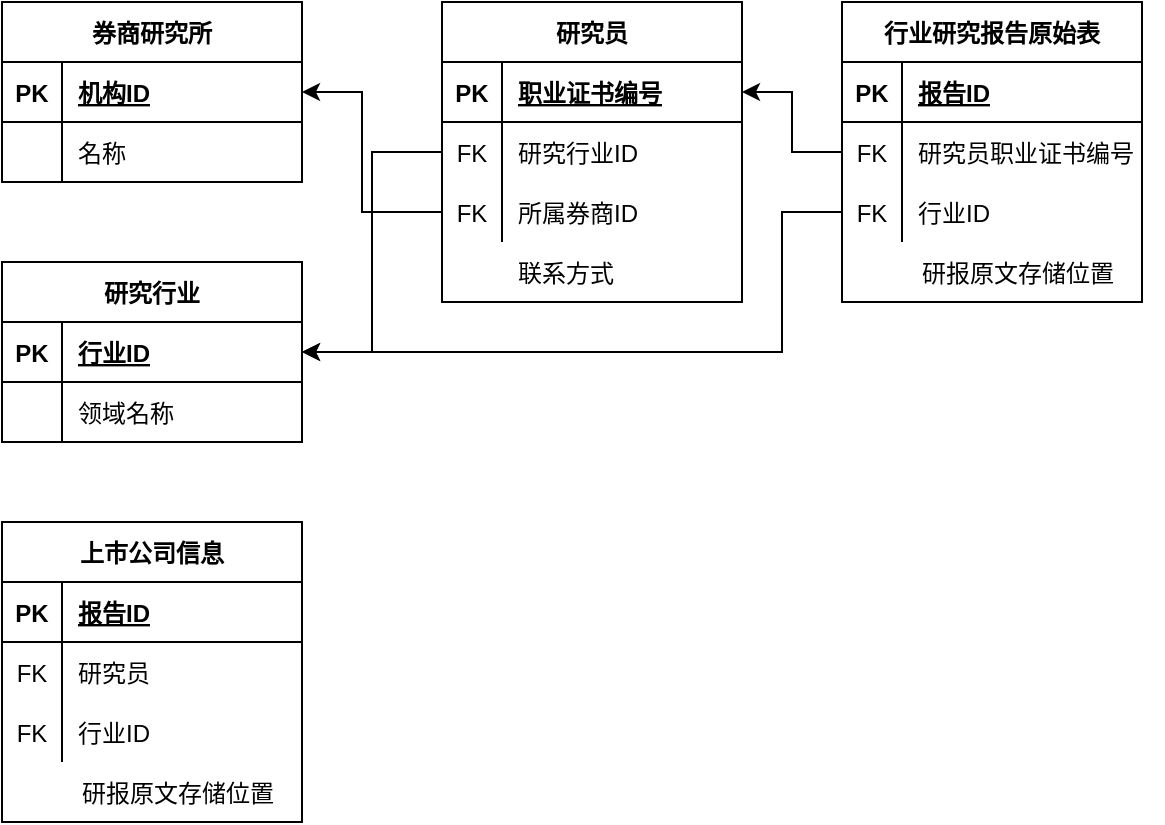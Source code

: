 <mxfile version="14.4.9" type="github">
  <diagram id="uSX-9S-eXGz2k6nIvwEQ" name="第 1 页">
    <mxGraphModel dx="894" dy="589" grid="1" gridSize="10" guides="1" tooltips="1" connect="1" arrows="1" fold="1" page="1" pageScale="1" pageWidth="850" pageHeight="1100" math="0" shadow="0">
      <root>
        <mxCell id="0" />
        <mxCell id="1" parent="0" />
        <mxCell id="vnZ6nE50Qv4-x-l0_GSR-1" value="券商研究所" style="shape=table;startSize=30;container=1;collapsible=1;childLayout=tableLayout;fixedRows=1;rowLines=0;fontStyle=1;align=center;resizeLast=1;" parent="1" vertex="1">
          <mxGeometry x="60" y="110" width="150" height="90" as="geometry" />
        </mxCell>
        <mxCell id="vnZ6nE50Qv4-x-l0_GSR-2" value="" style="shape=partialRectangle;collapsible=0;dropTarget=0;pointerEvents=0;fillColor=none;top=0;left=0;bottom=1;right=0;points=[[0,0.5],[1,0.5]];portConstraint=eastwest;" parent="vnZ6nE50Qv4-x-l0_GSR-1" vertex="1">
          <mxGeometry y="30" width="150" height="30" as="geometry" />
        </mxCell>
        <mxCell id="vnZ6nE50Qv4-x-l0_GSR-3" value="PK" style="shape=partialRectangle;connectable=0;fillColor=none;top=0;left=0;bottom=0;right=0;fontStyle=1;overflow=hidden;" parent="vnZ6nE50Qv4-x-l0_GSR-2" vertex="1">
          <mxGeometry width="30" height="30" as="geometry" />
        </mxCell>
        <mxCell id="vnZ6nE50Qv4-x-l0_GSR-4" value="机构ID" style="shape=partialRectangle;connectable=0;fillColor=none;top=0;left=0;bottom=0;right=0;align=left;spacingLeft=6;fontStyle=5;overflow=hidden;" parent="vnZ6nE50Qv4-x-l0_GSR-2" vertex="1">
          <mxGeometry x="30" width="120" height="30" as="geometry" />
        </mxCell>
        <mxCell id="vnZ6nE50Qv4-x-l0_GSR-5" value="" style="shape=partialRectangle;collapsible=0;dropTarget=0;pointerEvents=0;fillColor=none;top=0;left=0;bottom=0;right=0;points=[[0,0.5],[1,0.5]];portConstraint=eastwest;" parent="vnZ6nE50Qv4-x-l0_GSR-1" vertex="1">
          <mxGeometry y="60" width="150" height="30" as="geometry" />
        </mxCell>
        <mxCell id="vnZ6nE50Qv4-x-l0_GSR-6" value="" style="shape=partialRectangle;connectable=0;fillColor=none;top=0;left=0;bottom=0;right=0;editable=1;overflow=hidden;" parent="vnZ6nE50Qv4-x-l0_GSR-5" vertex="1">
          <mxGeometry width="30" height="30" as="geometry" />
        </mxCell>
        <mxCell id="vnZ6nE50Qv4-x-l0_GSR-7" value="名称" style="shape=partialRectangle;connectable=0;fillColor=none;top=0;left=0;bottom=0;right=0;align=left;spacingLeft=6;overflow=hidden;" parent="vnZ6nE50Qv4-x-l0_GSR-5" vertex="1">
          <mxGeometry x="30" width="120" height="30" as="geometry" />
        </mxCell>
        <mxCell id="vnZ6nE50Qv4-x-l0_GSR-58" style="edgeStyle=orthogonalEdgeStyle;rounded=0;orthogonalLoop=1;jettySize=auto;html=1;exitX=0;exitY=0.5;exitDx=0;exitDy=0;" parent="1" source="vnZ6nE50Qv4-x-l0_GSR-55" target="vnZ6nE50Qv4-x-l0_GSR-2" edge="1">
          <mxGeometry relative="1" as="geometry">
            <Array as="points">
              <mxPoint x="240" y="215" />
              <mxPoint x="240" y="155" />
            </Array>
          </mxGeometry>
        </mxCell>
        <mxCell id="vnZ6nE50Qv4-x-l0_GSR-59" value="研究行业" style="shape=table;startSize=30;container=1;collapsible=1;childLayout=tableLayout;fixedRows=1;rowLines=0;fontStyle=1;align=center;resizeLast=1;" parent="1" vertex="1">
          <mxGeometry x="60" y="240" width="150" height="90" as="geometry" />
        </mxCell>
        <mxCell id="vnZ6nE50Qv4-x-l0_GSR-60" value="" style="shape=partialRectangle;collapsible=0;dropTarget=0;pointerEvents=0;fillColor=none;top=0;left=0;bottom=1;right=0;points=[[0,0.5],[1,0.5]];portConstraint=eastwest;" parent="vnZ6nE50Qv4-x-l0_GSR-59" vertex="1">
          <mxGeometry y="30" width="150" height="30" as="geometry" />
        </mxCell>
        <mxCell id="vnZ6nE50Qv4-x-l0_GSR-61" value="PK" style="shape=partialRectangle;connectable=0;fillColor=none;top=0;left=0;bottom=0;right=0;fontStyle=1;overflow=hidden;" parent="vnZ6nE50Qv4-x-l0_GSR-60" vertex="1">
          <mxGeometry width="30" height="30" as="geometry" />
        </mxCell>
        <mxCell id="vnZ6nE50Qv4-x-l0_GSR-62" value="行业ID" style="shape=partialRectangle;connectable=0;fillColor=none;top=0;left=0;bottom=0;right=0;align=left;spacingLeft=6;fontStyle=5;overflow=hidden;" parent="vnZ6nE50Qv4-x-l0_GSR-60" vertex="1">
          <mxGeometry x="30" width="120" height="30" as="geometry" />
        </mxCell>
        <mxCell id="vnZ6nE50Qv4-x-l0_GSR-63" value="" style="shape=partialRectangle;collapsible=0;dropTarget=0;pointerEvents=0;fillColor=none;top=0;left=0;bottom=0;right=0;points=[[0,0.5],[1,0.5]];portConstraint=eastwest;" parent="vnZ6nE50Qv4-x-l0_GSR-59" vertex="1">
          <mxGeometry y="60" width="150" height="30" as="geometry" />
        </mxCell>
        <mxCell id="vnZ6nE50Qv4-x-l0_GSR-64" value="" style="shape=partialRectangle;connectable=0;fillColor=none;top=0;left=0;bottom=0;right=0;editable=1;overflow=hidden;" parent="vnZ6nE50Qv4-x-l0_GSR-63" vertex="1">
          <mxGeometry width="30" height="30" as="geometry" />
        </mxCell>
        <mxCell id="vnZ6nE50Qv4-x-l0_GSR-65" value="领域名称" style="shape=partialRectangle;connectable=0;fillColor=none;top=0;left=0;bottom=0;right=0;align=left;spacingLeft=6;overflow=hidden;" parent="vnZ6nE50Qv4-x-l0_GSR-63" vertex="1">
          <mxGeometry x="30" width="120" height="30" as="geometry" />
        </mxCell>
        <mxCell id="vnZ6nE50Qv4-x-l0_GSR-75" value="" style="group" parent="1" vertex="1" connectable="0">
          <mxGeometry x="280" y="110" width="150" height="150" as="geometry" />
        </mxCell>
        <mxCell id="vnZ6nE50Qv4-x-l0_GSR-45" value="研究员" style="shape=table;startSize=30;container=1;collapsible=1;childLayout=tableLayout;fixedRows=1;rowLines=0;fontStyle=1;align=center;resizeLast=1;" parent="vnZ6nE50Qv4-x-l0_GSR-75" vertex="1">
          <mxGeometry width="150" height="150" as="geometry" />
        </mxCell>
        <mxCell id="vnZ6nE50Qv4-x-l0_GSR-46" value="" style="shape=partialRectangle;collapsible=0;dropTarget=0;pointerEvents=0;fillColor=none;top=0;left=0;bottom=1;right=0;points=[[0,0.5],[1,0.5]];portConstraint=eastwest;" parent="vnZ6nE50Qv4-x-l0_GSR-45" vertex="1">
          <mxGeometry y="30" width="150" height="30" as="geometry" />
        </mxCell>
        <mxCell id="vnZ6nE50Qv4-x-l0_GSR-47" value="PK" style="shape=partialRectangle;connectable=0;fillColor=none;top=0;left=0;bottom=0;right=0;fontStyle=1;overflow=hidden;" parent="vnZ6nE50Qv4-x-l0_GSR-46" vertex="1">
          <mxGeometry width="30" height="30" as="geometry" />
        </mxCell>
        <mxCell id="vnZ6nE50Qv4-x-l0_GSR-48" value="职业证书编号" style="shape=partialRectangle;connectable=0;fillColor=none;top=0;left=0;bottom=0;right=0;align=left;spacingLeft=6;fontStyle=5;overflow=hidden;" parent="vnZ6nE50Qv4-x-l0_GSR-46" vertex="1">
          <mxGeometry x="30" width="120" height="30" as="geometry" />
        </mxCell>
        <mxCell id="vnZ6nE50Qv4-x-l0_GSR-49" value="" style="shape=partialRectangle;collapsible=0;dropTarget=0;pointerEvents=0;fillColor=none;top=0;left=0;bottom=0;right=0;points=[[0,0.5],[1,0.5]];portConstraint=eastwest;" parent="vnZ6nE50Qv4-x-l0_GSR-45" vertex="1">
          <mxGeometry y="60" width="150" height="30" as="geometry" />
        </mxCell>
        <mxCell id="vnZ6nE50Qv4-x-l0_GSR-50" value="FK" style="shape=partialRectangle;connectable=0;fillColor=none;top=0;left=0;bottom=0;right=0;editable=1;overflow=hidden;" parent="vnZ6nE50Qv4-x-l0_GSR-49" vertex="1">
          <mxGeometry width="30" height="30" as="geometry" />
        </mxCell>
        <mxCell id="vnZ6nE50Qv4-x-l0_GSR-51" value="研究行业ID" style="shape=partialRectangle;connectable=0;fillColor=none;top=0;left=0;bottom=0;right=0;align=left;spacingLeft=6;overflow=hidden;" parent="vnZ6nE50Qv4-x-l0_GSR-49" vertex="1">
          <mxGeometry x="30" width="120" height="30" as="geometry" />
        </mxCell>
        <mxCell id="vnZ6nE50Qv4-x-l0_GSR-55" value="" style="shape=partialRectangle;collapsible=0;dropTarget=0;pointerEvents=0;fillColor=none;top=0;left=0;bottom=0;right=0;points=[[0,0.5],[1,0.5]];portConstraint=eastwest;" parent="vnZ6nE50Qv4-x-l0_GSR-45" vertex="1">
          <mxGeometry y="90" width="150" height="30" as="geometry" />
        </mxCell>
        <mxCell id="vnZ6nE50Qv4-x-l0_GSR-56" value="FK" style="shape=partialRectangle;connectable=0;fillColor=none;top=0;left=0;bottom=0;right=0;editable=1;overflow=hidden;" parent="vnZ6nE50Qv4-x-l0_GSR-55" vertex="1">
          <mxGeometry width="30" height="30" as="geometry" />
        </mxCell>
        <mxCell id="vnZ6nE50Qv4-x-l0_GSR-57" value="所属券商ID" style="shape=partialRectangle;connectable=0;fillColor=none;top=0;left=0;bottom=0;right=0;align=left;spacingLeft=6;overflow=hidden;" parent="vnZ6nE50Qv4-x-l0_GSR-55" vertex="1">
          <mxGeometry x="30" width="120" height="30" as="geometry" />
        </mxCell>
        <mxCell id="vnZ6nE50Qv4-x-l0_GSR-73" value="" style="shape=partialRectangle;connectable=0;fillColor=none;top=0;left=0;bottom=0;right=0;editable=1;overflow=hidden;" parent="vnZ6nE50Qv4-x-l0_GSR-75" vertex="1">
          <mxGeometry y="120" width="30" height="30" as="geometry" />
        </mxCell>
        <mxCell id="vnZ6nE50Qv4-x-l0_GSR-74" value="联系方式" style="shape=partialRectangle;connectable=0;fillColor=none;top=0;left=0;bottom=0;right=0;align=left;spacingLeft=6;overflow=hidden;" parent="vnZ6nE50Qv4-x-l0_GSR-75" vertex="1">
          <mxGeometry x="30" y="120" width="120" height="30" as="geometry" />
        </mxCell>
        <mxCell id="vnZ6nE50Qv4-x-l0_GSR-77" style="edgeStyle=orthogonalEdgeStyle;rounded=0;orthogonalLoop=1;jettySize=auto;html=1;exitX=0;exitY=0.5;exitDx=0;exitDy=0;entryX=1;entryY=0.5;entryDx=0;entryDy=0;" parent="1" source="vnZ6nE50Qv4-x-l0_GSR-49" target="vnZ6nE50Qv4-x-l0_GSR-60" edge="1">
          <mxGeometry relative="1" as="geometry" />
        </mxCell>
        <mxCell id="vnZ6nE50Qv4-x-l0_GSR-78" value="" style="group" parent="1" vertex="1" connectable="0">
          <mxGeometry x="480" y="110" width="160" height="150" as="geometry" />
        </mxCell>
        <mxCell id="vnZ6nE50Qv4-x-l0_GSR-79" value="行业研究报告原始表" style="shape=table;startSize=30;container=1;collapsible=1;childLayout=tableLayout;fixedRows=1;rowLines=0;fontStyle=1;align=center;resizeLast=1;" parent="vnZ6nE50Qv4-x-l0_GSR-78" vertex="1">
          <mxGeometry width="150" height="150" as="geometry" />
        </mxCell>
        <mxCell id="vnZ6nE50Qv4-x-l0_GSR-80" value="" style="shape=partialRectangle;collapsible=0;dropTarget=0;pointerEvents=0;fillColor=none;top=0;left=0;bottom=1;right=0;points=[[0,0.5],[1,0.5]];portConstraint=eastwest;" parent="vnZ6nE50Qv4-x-l0_GSR-79" vertex="1">
          <mxGeometry y="30" width="150" height="30" as="geometry" />
        </mxCell>
        <mxCell id="vnZ6nE50Qv4-x-l0_GSR-81" value="PK" style="shape=partialRectangle;connectable=0;fillColor=none;top=0;left=0;bottom=0;right=0;fontStyle=1;overflow=hidden;" parent="vnZ6nE50Qv4-x-l0_GSR-80" vertex="1">
          <mxGeometry width="30" height="30" as="geometry" />
        </mxCell>
        <mxCell id="vnZ6nE50Qv4-x-l0_GSR-82" value="报告ID" style="shape=partialRectangle;connectable=0;fillColor=none;top=0;left=0;bottom=0;right=0;align=left;spacingLeft=6;fontStyle=5;overflow=hidden;" parent="vnZ6nE50Qv4-x-l0_GSR-80" vertex="1">
          <mxGeometry x="30" width="120" height="30" as="geometry" />
        </mxCell>
        <mxCell id="vnZ6nE50Qv4-x-l0_GSR-83" value="" style="shape=partialRectangle;collapsible=0;dropTarget=0;pointerEvents=0;fillColor=none;top=0;left=0;bottom=0;right=0;points=[[0,0.5],[1,0.5]];portConstraint=eastwest;" parent="vnZ6nE50Qv4-x-l0_GSR-79" vertex="1">
          <mxGeometry y="60" width="150" height="30" as="geometry" />
        </mxCell>
        <mxCell id="vnZ6nE50Qv4-x-l0_GSR-84" value="FK" style="shape=partialRectangle;connectable=0;fillColor=none;top=0;left=0;bottom=0;right=0;editable=1;overflow=hidden;" parent="vnZ6nE50Qv4-x-l0_GSR-83" vertex="1">
          <mxGeometry width="30" height="30" as="geometry" />
        </mxCell>
        <mxCell id="vnZ6nE50Qv4-x-l0_GSR-85" value="研究员职业证书编号" style="shape=partialRectangle;connectable=0;fillColor=none;top=0;left=0;bottom=0;right=0;align=left;spacingLeft=6;overflow=hidden;" parent="vnZ6nE50Qv4-x-l0_GSR-83" vertex="1">
          <mxGeometry x="30" width="120" height="30" as="geometry" />
        </mxCell>
        <mxCell id="vnZ6nE50Qv4-x-l0_GSR-86" value="" style="shape=partialRectangle;collapsible=0;dropTarget=0;pointerEvents=0;fillColor=none;top=0;left=0;bottom=0;right=0;points=[[0,0.5],[1,0.5]];portConstraint=eastwest;" parent="vnZ6nE50Qv4-x-l0_GSR-79" vertex="1">
          <mxGeometry y="90" width="150" height="30" as="geometry" />
        </mxCell>
        <mxCell id="vnZ6nE50Qv4-x-l0_GSR-87" value="FK" style="shape=partialRectangle;connectable=0;fillColor=none;top=0;left=0;bottom=0;right=0;editable=1;overflow=hidden;" parent="vnZ6nE50Qv4-x-l0_GSR-86" vertex="1">
          <mxGeometry width="30" height="30" as="geometry" />
        </mxCell>
        <mxCell id="vnZ6nE50Qv4-x-l0_GSR-88" value="行业ID" style="shape=partialRectangle;connectable=0;fillColor=none;top=0;left=0;bottom=0;right=0;align=left;spacingLeft=6;overflow=hidden;" parent="vnZ6nE50Qv4-x-l0_GSR-86" vertex="1">
          <mxGeometry x="30" width="120" height="30" as="geometry" />
        </mxCell>
        <mxCell id="vnZ6nE50Qv4-x-l0_GSR-94" style="edgeStyle=orthogonalEdgeStyle;rounded=0;orthogonalLoop=1;jettySize=auto;html=1;exitX=1;exitY=0.5;exitDx=0;exitDy=0;" parent="vnZ6nE50Qv4-x-l0_GSR-79" source="vnZ6nE50Qv4-x-l0_GSR-83" target="vnZ6nE50Qv4-x-l0_GSR-83" edge="1">
          <mxGeometry relative="1" as="geometry" />
        </mxCell>
        <mxCell id="vnZ6nE50Qv4-x-l0_GSR-89" value="" style="shape=partialRectangle;connectable=0;fillColor=none;top=0;left=0;bottom=0;right=0;editable=1;overflow=hidden;" parent="vnZ6nE50Qv4-x-l0_GSR-78" vertex="1">
          <mxGeometry y="120" width="32" height="30" as="geometry" />
        </mxCell>
        <mxCell id="vnZ6nE50Qv4-x-l0_GSR-90" value="研报原文存储位置" style="shape=partialRectangle;connectable=0;fillColor=none;top=0;left=0;bottom=0;right=0;align=left;spacingLeft=6;overflow=hidden;" parent="vnZ6nE50Qv4-x-l0_GSR-78" vertex="1">
          <mxGeometry x="32" y="120" width="128" height="30" as="geometry" />
        </mxCell>
        <mxCell id="vnZ6nE50Qv4-x-l0_GSR-91" style="edgeStyle=orthogonalEdgeStyle;rounded=0;orthogonalLoop=1;jettySize=auto;html=1;exitX=0;exitY=0.5;exitDx=0;exitDy=0;entryX=1;entryY=0.5;entryDx=0;entryDy=0;" parent="1" source="vnZ6nE50Qv4-x-l0_GSR-86" target="vnZ6nE50Qv4-x-l0_GSR-60" edge="1">
          <mxGeometry relative="1" as="geometry">
            <Array as="points">
              <mxPoint x="450" y="215" />
              <mxPoint x="450" y="285" />
            </Array>
          </mxGeometry>
        </mxCell>
        <mxCell id="vnZ6nE50Qv4-x-l0_GSR-92" style="edgeStyle=orthogonalEdgeStyle;rounded=0;orthogonalLoop=1;jettySize=auto;html=1;exitX=0;exitY=0.5;exitDx=0;exitDy=0;entryX=1;entryY=0.5;entryDx=0;entryDy=0;" parent="1" source="vnZ6nE50Qv4-x-l0_GSR-83" target="vnZ6nE50Qv4-x-l0_GSR-46" edge="1">
          <mxGeometry relative="1" as="geometry" />
        </mxCell>
        <mxCell id="vnZ6nE50Qv4-x-l0_GSR-95" value="" style="group" parent="1" vertex="1" connectable="0">
          <mxGeometry x="60" y="370" width="160" height="150" as="geometry" />
        </mxCell>
        <mxCell id="vnZ6nE50Qv4-x-l0_GSR-96" value="上市公司信息" style="shape=table;startSize=30;container=1;collapsible=1;childLayout=tableLayout;fixedRows=1;rowLines=0;fontStyle=1;align=center;resizeLast=1;" parent="vnZ6nE50Qv4-x-l0_GSR-95" vertex="1">
          <mxGeometry width="150" height="150" as="geometry" />
        </mxCell>
        <mxCell id="vnZ6nE50Qv4-x-l0_GSR-97" value="" style="shape=partialRectangle;collapsible=0;dropTarget=0;pointerEvents=0;fillColor=none;top=0;left=0;bottom=1;right=0;points=[[0,0.5],[1,0.5]];portConstraint=eastwest;" parent="vnZ6nE50Qv4-x-l0_GSR-96" vertex="1">
          <mxGeometry y="30" width="150" height="30" as="geometry" />
        </mxCell>
        <mxCell id="vnZ6nE50Qv4-x-l0_GSR-98" value="PK" style="shape=partialRectangle;connectable=0;fillColor=none;top=0;left=0;bottom=0;right=0;fontStyle=1;overflow=hidden;" parent="vnZ6nE50Qv4-x-l0_GSR-97" vertex="1">
          <mxGeometry width="30" height="30" as="geometry" />
        </mxCell>
        <mxCell id="vnZ6nE50Qv4-x-l0_GSR-99" value="报告ID" style="shape=partialRectangle;connectable=0;fillColor=none;top=0;left=0;bottom=0;right=0;align=left;spacingLeft=6;fontStyle=5;overflow=hidden;" parent="vnZ6nE50Qv4-x-l0_GSR-97" vertex="1">
          <mxGeometry x="30" width="120" height="30" as="geometry" />
        </mxCell>
        <mxCell id="vnZ6nE50Qv4-x-l0_GSR-100" value="" style="shape=partialRectangle;collapsible=0;dropTarget=0;pointerEvents=0;fillColor=none;top=0;left=0;bottom=0;right=0;points=[[0,0.5],[1,0.5]];portConstraint=eastwest;" parent="vnZ6nE50Qv4-x-l0_GSR-96" vertex="1">
          <mxGeometry y="60" width="150" height="30" as="geometry" />
        </mxCell>
        <mxCell id="vnZ6nE50Qv4-x-l0_GSR-101" value="FK" style="shape=partialRectangle;connectable=0;fillColor=none;top=0;left=0;bottom=0;right=0;editable=1;overflow=hidden;" parent="vnZ6nE50Qv4-x-l0_GSR-100" vertex="1">
          <mxGeometry width="30" height="30" as="geometry" />
        </mxCell>
        <mxCell id="vnZ6nE50Qv4-x-l0_GSR-102" value="研究员" style="shape=partialRectangle;connectable=0;fillColor=none;top=0;left=0;bottom=0;right=0;align=left;spacingLeft=6;overflow=hidden;" parent="vnZ6nE50Qv4-x-l0_GSR-100" vertex="1">
          <mxGeometry x="30" width="120" height="30" as="geometry" />
        </mxCell>
        <mxCell id="vnZ6nE50Qv4-x-l0_GSR-103" value="" style="shape=partialRectangle;collapsible=0;dropTarget=0;pointerEvents=0;fillColor=none;top=0;left=0;bottom=0;right=0;points=[[0,0.5],[1,0.5]];portConstraint=eastwest;" parent="vnZ6nE50Qv4-x-l0_GSR-96" vertex="1">
          <mxGeometry y="90" width="150" height="30" as="geometry" />
        </mxCell>
        <mxCell id="vnZ6nE50Qv4-x-l0_GSR-104" value="FK" style="shape=partialRectangle;connectable=0;fillColor=none;top=0;left=0;bottom=0;right=0;editable=1;overflow=hidden;" parent="vnZ6nE50Qv4-x-l0_GSR-103" vertex="1">
          <mxGeometry width="30" height="30" as="geometry" />
        </mxCell>
        <mxCell id="vnZ6nE50Qv4-x-l0_GSR-105" value="行业ID" style="shape=partialRectangle;connectable=0;fillColor=none;top=0;left=0;bottom=0;right=0;align=left;spacingLeft=6;overflow=hidden;" parent="vnZ6nE50Qv4-x-l0_GSR-103" vertex="1">
          <mxGeometry x="30" width="120" height="30" as="geometry" />
        </mxCell>
        <mxCell id="vnZ6nE50Qv4-x-l0_GSR-106" style="edgeStyle=orthogonalEdgeStyle;rounded=0;orthogonalLoop=1;jettySize=auto;html=1;exitX=1;exitY=0.5;exitDx=0;exitDy=0;" parent="vnZ6nE50Qv4-x-l0_GSR-96" source="vnZ6nE50Qv4-x-l0_GSR-100" target="vnZ6nE50Qv4-x-l0_GSR-100" edge="1">
          <mxGeometry relative="1" as="geometry" />
        </mxCell>
        <mxCell id="vnZ6nE50Qv4-x-l0_GSR-107" value="" style="shape=partialRectangle;connectable=0;fillColor=none;top=0;left=0;bottom=0;right=0;editable=1;overflow=hidden;" parent="vnZ6nE50Qv4-x-l0_GSR-95" vertex="1">
          <mxGeometry y="120" width="32" height="30" as="geometry" />
        </mxCell>
        <mxCell id="vnZ6nE50Qv4-x-l0_GSR-108" value="研报原文存储位置" style="shape=partialRectangle;connectable=0;fillColor=none;top=0;left=0;bottom=0;right=0;align=left;spacingLeft=6;overflow=hidden;" parent="vnZ6nE50Qv4-x-l0_GSR-95" vertex="1">
          <mxGeometry x="32" y="120" width="128" height="30" as="geometry" />
        </mxCell>
      </root>
    </mxGraphModel>
  </diagram>
</mxfile>
